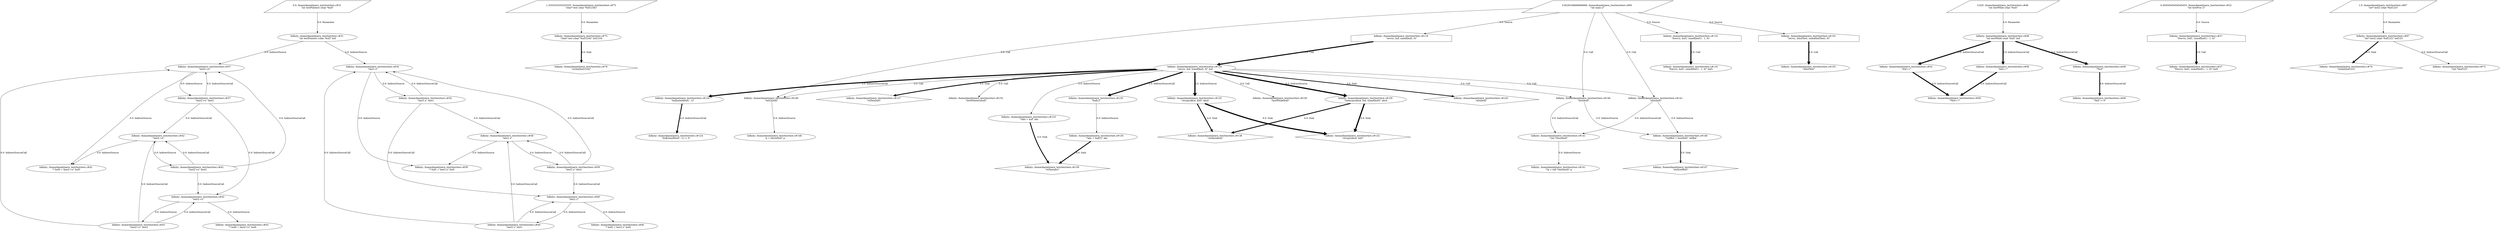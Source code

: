 digraph TaintDot {
	nodesep = 1.5
	ranksep = 1.5
	"Infinity: /home/daniel/joern_test/test/test.c#37 
\"test2->x\"" -> "Infinity: /home/daniel/joern_test/test/test.c#42 
\"* buf3 = test2->x\" buf3" [label = "0.0: IndirectSource", penwidth = 1.0]
	"Infinity: /home/daniel/joern_test/test/test.c#43 
\"* buf4 = test2->z\" buf4"
	"1.3333333333333333: /home/daniel/joern_test/test/test.c#75 
\"char* test (char *buf1234)\"" -> "Infinity: /home/daniel/joern_test/test/test.c#75 
\"char* test (char *buf1234)\" buf1234" [label = "0.0: Parameter", penwidth = 1.0]
	"Infinity: /home/daniel/joern_test/test/test.c#119 
\"recv(s, buf, sizeof(buf), 0)\" buf" -> "Infinity: /home/daniel/joern_test/test/test.c#143 
\"atoi(buf)\"" [label = "3.0: Sink", penwidth = 4.0]
	"Infinity: /home/daniel/joern_test/test/test.c#130 
\"memcpy(abcd, buf, sizeof(buf))\" abcd"
	"Infinity: /home/daniel/joern_test/test/test.c#148 
\"test2(buf)\"" -> "Infinity: /home/daniel/joern_test/test/test.c#148 
\"p = test2(buf)\" p" [label = "0.0: IndirectSource", penwidth = 1.0]
	"Infinity: /home/daniel/joern_test/test/test.c#146 
\"test(buf)\""
	"Infinity: /home/daniel/joern_test/test/test.c#31 
\"int testPointers (char *buf)\" buf" -> "Infinity: /home/daniel/joern_test/test/test.c#34 
\"test1.x\"" [label = "0.0: IndirectSource", penwidth = 1.0]
	"Infinity: /home/daniel/joern_test/test/test.c#141 
\"(int *)test(buf)\"" -> "Infinity: /home/daniel/joern_test/test/test.c#141 
\"*p = (int *)test(buf)\" p" [label = "0.0: IndirectSource", penwidth = 1.0]
	"Infinity: /home/daniel/joern_test/test/test.c#119 
\"recv(s, buf, sizeof(buf), 0)\"" [shape = house]
	"Infinity: /home/daniel/joern_test/test/test.c#46 
\"int testWhile (char *buf)\" buf" -> "Infinity: /home/daniel/joern_test/test/test.c#52 
\"buf++\"" [label = "5.0: IndirectSourceCall", penwidth = 6.0]
	"Infinity: /home/daniel/joern_test/test/test.c#116 
\"frecv(s, buf1, sizeof(buf1) - 1, 0)\"" [shape = house]
	"Infinity: /home/daniel/joern_test/test/test.c#34 
\"test1.x\"" -> "Infinity: /home/daniel/joern_test/test/test.c#34 
\"test1.x\" test1" [label = "0.0: IndirectSource", penwidth = 1.0]
	"Infinity: /home/daniel/joern_test/test/test.c#148 
\"test2(buf)\"" [shape = plain]
	"0.0: /home/daniel/joern_test/test/test.c#31 
\"int testPointers (char *buf)\"" -> "Infinity: /home/daniel/joern_test/test/test.c#31 
\"int testPointers (char *buf)\" buf" [label = "0.0: Parameter", penwidth = 1.0]
	"Infinity: /home/daniel/joern_test/test/test.c#27 
\"frecv(s, buf1, sizeof(buf1) - 1, 0)\"" [shape = house]
	"Infinity: /home/daniel/joern_test/test/test.c#43 
\"test2->z\" test2"
	"Infinity: /home/daniel/joern_test/test/test.c#139 
\"strlen(abc)\"" [shape = diamond]
	"Infinity: /home/daniel/joern_test/test/test.c#34 
\"test1.x\""
	"Infinity: /home/daniel/joern_test/test/test.c#40 
\"test1.z\" test1"
	"Infinity: /home/daniel/joern_test/test/test.c#137 
\"strlen(buf)\"" [shape = diamond]
	"Infinity: /home/daniel/joern_test/test/test.c#37 
\"test2->x\""
	"Infinity: /home/daniel/joern_test/test/test.c#75 
\"char* test (char *buf1234)\" buf1234"
	"Infinity: /home/daniel/joern_test/test/test.c#141 
\"*p = (int *)test(buf)\" p"
	"0.8229166666666666: /home/daniel/joern_test/test/test.c#85 
\"int main ()\"" -> "Infinity: /home/daniel/joern_test/test/test.c#119 
\"recv(s, buf, sizeof(buf), 0)\"" [label = "0.0: Source", penwidth = 1.0]
	"Infinity: /home/daniel/joern_test/test/test.c#119 
\"recv(s, buf, sizeof(buf), 0)\" buf"
	"Infinity: /home/daniel/joern_test/test/test.c#141 
\"test(buf)\""
	"Infinity: /home/daniel/joern_test/test/test.c#37 
\"test2->x\" test2" -> "Infinity: /home/daniel/joern_test/test/test.c#43 
\"test2->z\"" [label = "0.0: IndirectSourceCall", penwidth = 1.0]
	"Infinity: /home/daniel/joern_test/test/test.c#147 
\"atoi(retBuf)\"" [shape = diamond]
	"Infinity: /home/daniel/joern_test/test/test.c#146 
\"*retBuf = test(buf)\" retBuf"
	"Infinity: /home/daniel/joern_test/test/test.c#152 
\"testPointers(buf)\"" [shape = plain]
	"Infinity: /home/daniel/joern_test/test/test.c#34 
\"test1.x\"" -> "Infinity: /home/daniel/joern_test/test/test.c#39 
\"* buf1 = test1.x\" buf1" [label = "0.0: IndirectSource", penwidth = 1.0]
	"1.0: /home/daniel/joern_test/test/test.c#67 
\"int* test2 (char *buf123)\"" -> "Infinity: /home/daniel/joern_test/test/test.c#67 
\"int* test2 (char *buf123)\" buf123" [label = "0.0: Parameter", penwidth = 1.0]
	"0.45454545454545453: /home/daniel/joern_test/test/test.c#22 
\"int testProc ()\"" [shape = parallelogram]
	"Infinity: /home/daniel/joern_test/test/test.c#130 
\"memcpy(abcd, buf, sizeof(buf))\" abcd" -> "Infinity: /home/daniel/joern_test/test/test.c#138 
\"strlen(abcd)\"" [label = "4.0: Sink", penwidth = 5.0]
	"0.0: /home/daniel/joern_test/test/test.c#31 
\"int testPointers (char *buf)\"" [shape = parallelogram]
	"Infinity: /home/daniel/joern_test/test/test.c#116 
\"frecv(s, buf1, sizeof(buf1) - 1, 0)\"" -> "Infinity: /home/daniel/joern_test/test/test.c#116 
\"frecv(s, buf1, sizeof(buf1) - 1, 0)\" buf1" [label = "5.0: Call", penwidth = 6.0]
	"Infinity: /home/daniel/joern_test/test/test.c#75 
\"char* test (char *buf1234)\" buf1234" -> "Infinity: /home/daniel/joern_test/test/test.c#78 
\"strlen(buf1234)\"" [label = "4.0: Sink", penwidth = 5.0]
	"Infinity: /home/daniel/joern_test/test/test.c#37 
\"test2->x\" test2" -> "Infinity: /home/daniel/joern_test/test/test.c#37 
\"test2->x\"" [label = "0.0: IndirectSourceCall", penwidth = 1.0]
	"Infinity: /home/daniel/joern_test/test/test.c#119 
\"recv(s, buf, sizeof(buf), 0)\" buf" -> "Infinity: /home/daniel/joern_test/test/test.c#141 
\"test(buf)\"" [label = "0.0: Call", penwidth = 1.0]
	"Infinity: /home/daniel/joern_test/test/test.c#39 
\"* buf1 = test1.x\" buf1"
	"Infinity: /home/daniel/joern_test/test/test.c#67 
\"int* test2 (char *buf123)\" buf123" -> "Infinity: /home/daniel/joern_test/test/test.c#70 
\"strlen(buf123)\"" [label = "4.0: Sink", penwidth = 5.0]
	"Infinity: /home/daniel/joern_test/test/test.c#42 
\"test2->x\"" -> "Infinity: /home/daniel/joern_test/test/test.c#42 
\"* buf3 = test2->x\" buf3" [label = "0.0: IndirectSource", penwidth = 1.0]
	"Infinity: /home/daniel/joern_test/test/test.c#141 
\"test(buf)\"" -> "Infinity: /home/daniel/joern_test/test/test.c#146 
\"*retBuf = test(buf)\" retBuf" [label = "0.0: IndirectSource", penwidth = 1.0]
	"Infinity: /home/daniel/joern_test/test/test.c#146 
\"test(buf)\"" [shape = plain]
	"Infinity: /home/daniel/joern_test/test/test.c#40 
\"* buf2 = test1.z\" buf2"
	"Infinity: /home/daniel/joern_test/test/test.c#141 
\"test(buf)\"" [shape = plain]
	"Infinity: /home/daniel/joern_test/test/test.c#119 
\"recv(s, buf, sizeof(buf), 0)\" buf" -> "Infinity: /home/daniel/joern_test/test/test.c#124 
\"buf[sizeof(buf) - 1]\"" [label = "5.0: IndirectSourceCall", penwidth = 6.0]
	"Infinity: /home/daniel/joern_test/test/test.c#27 
\"frecv(s, buf1, sizeof(buf1) - 1, 0)\" buf1"
	"Infinity: /home/daniel/joern_test/test/test.c#46 
\"int testWhile (char *buf)\" buf"
	"Infinity: /home/daniel/joern_test/test/test.c#146 
\"test(buf)\"" -> "Infinity: /home/daniel/joern_test/test/test.c#141 
\"(int *)test(buf)\"" [label = "0.0: IndirectSourceCall", penwidth = 1.0]
	"Infinity: /home/daniel/joern_test/test/test.c#31 
\"int testPointers (char *buf)\" buf" -> "Infinity: /home/daniel/joern_test/test/test.c#37 
\"test2->x\"" [label = "0.0: IndirectSource", penwidth = 1.0]
	"Infinity: /home/daniel/joern_test/test/test.c#39 
\"test1.x\" test1" -> "Infinity: /home/daniel/joern_test/test/test.c#40 
\"test1.z\"" [label = "0.0: IndirectSourceCall", penwidth = 1.0]
	"Infinity: /home/daniel/joern_test/test/test.c#43 
\"test2->z\"" -> "Infinity: /home/daniel/joern_test/test/test.c#43 
\"* buf4 = test2->z\" buf4" [label = "0.0: IndirectSource", penwidth = 1.0]
	"Infinity: /home/daniel/joern_test/test/test.c#42 
\"test2->x\" test2" -> "Infinity: /home/daniel/joern_test/test/test.c#42 
\"test2->x\"" [label = "0.0: IndirectSourceCall", penwidth = 1.0]
	"Infinity: /home/daniel/joern_test/test/test.c#155 
\"recv(s, &bufTest, sizeof(bufTest), 0)\"" -> "Infinity: /home/daniel/joern_test/test/test.c#155 
\"&bufTest\"" [label = "5.0: Call", penwidth = 6.0]
	"Infinity: /home/daniel/joern_test/test/test.c#119 
\"recv(s, buf, sizeof(buf), 0)\" buf" -> "Infinity: /home/daniel/joern_test/test/test.c#137 
\"strlen(buf)\"" [label = "4.0: Sink", penwidth = 5.0]
	"Infinity: /home/daniel/joern_test/test/test.c#34 
\"test1.x\" test1" -> "Infinity: /home/daniel/joern_test/test/test.c#34 
\"test1.x\"" [label = "0.0: IndirectSourceCall", penwidth = 1.0]
	"Infinity: /home/daniel/joern_test/test/test.c#141 
\"test(buf)\"" -> "Infinity: /home/daniel/joern_test/test/test.c#141 
\"(int *)test(buf)\"" [label = "0.0: IndirectSourceCall", penwidth = 1.0]
	"Infinity: /home/daniel/joern_test/test/test.c#130 
\"memcpy(abcd, buf, sizeof(buf))\" abcd" -> "Infinity: /home/daniel/joern_test/test/test.c#132 
\"strcpy(abcd, buf)\"" [label = "6.0: Sink", penwidth = 7.0]
	"Infinity: /home/daniel/joern_test/test/test.c#132 
\"strcpy(abcd, buf)\" abcd" -> "Infinity: /home/daniel/joern_test/test/test.c#138 
\"strlen(abcd)\"" [label = "4.0: Sink", penwidth = 5.0]
	"Infinity: /home/daniel/joern_test/test/test.c#27 
\"frecv(s, buf1, sizeof(buf1) - 1, 0)\"" -> "Infinity: /home/daniel/joern_test/test/test.c#27 
\"frecv(s, buf1, sizeof(buf1) - 1, 0)\" buf1" [label = "5.0: Call", penwidth = 6.0]
	"0.8229166666666666: /home/daniel/joern_test/test/test.c#85 
\"int main ()\"" -> "Infinity: /home/daniel/joern_test/test/test.c#141 
\"test(buf)\"" [label = "0.0: Call", penwidth = 1.0]
	"Infinity: /home/daniel/joern_test/test/test.c#119 
\"recv(s, buf, sizeof(buf), 0)\" buf" -> "Infinity: /home/daniel/joern_test/test/test.c#152 
\"testPointers(buf)\"" [label = "0.0: Call", penwidth = 1.0]
	"0.45454545454545453: /home/daniel/joern_test/test/test.c#22 
\"int testProc ()\"" -> "Infinity: /home/daniel/joern_test/test/test.c#27 
\"frecv(s, buf1, sizeof(buf1) - 1, 0)\"" [label = "0.0: Source", penwidth = 1.0]
	"Infinity: /home/daniel/joern_test/test/test.c#40 
\"test1.z\"" -> "Infinity: /home/daniel/joern_test/test/test.c#40 
\"test1.z\" test1" [label = "0.0: IndirectSource", penwidth = 1.0]
	"Infinity: /home/daniel/joern_test/test/test.c#40 
\"test1.z\""
	"Infinity: /home/daniel/joern_test/test/test.c#133 
\"*abc = buf\" abc" -> "Infinity: /home/daniel/joern_test/test/test.c#139 
\"strlen(abc)\"" [label = "4.0: Sink", penwidth = 5.0]
	"Infinity: /home/daniel/joern_test/test/test.c#135 
\"buf[1]\""
	"Infinity: /home/daniel/joern_test/test/test.c#70 
\"strlen(buf123)\"" [shape = diamond]
	"Infinity: /home/daniel/joern_test/test/test.c#39 
\"test1.x\" test1" -> "Infinity: /home/daniel/joern_test/test/test.c#39 
\"test1.x\"" [label = "0.0: IndirectSourceCall", penwidth = 1.0]
	"Infinity: /home/daniel/joern_test/test/test.c#43 
\"test2->z\""
	"Infinity: /home/daniel/joern_test/test/test.c#138 
\"strlen(abcd)\"" [shape = diamond]
	"Infinity: /home/daniel/joern_test/test/test.c#132 
\"strcpy(abcd, buf)\"" [shape = diamond]
	"Infinity: /home/daniel/joern_test/test/test.c#34 
\"test1.x\" test1" -> "Infinity: /home/daniel/joern_test/test/test.c#39 
\"test1.x\"" [label = "0.0: IndirectSourceCall", penwidth = 1.0]
	"Infinity: /home/daniel/joern_test/test/test.c#34 
\"test1.x\" test1"
	"Infinity: /home/daniel/joern_test/test/test.c#56 
\"buf++\"" -> "Infinity: /home/daniel/joern_test/test/test.c#56 
\"*buf++\"" [label = "5.0: IndirectSourceCall", penwidth = 6.0]
	"Infinity: /home/daniel/joern_test/test/test.c#119 
\"recv(s, buf, sizeof(buf), 0)\" buf" -> "Infinity: /home/daniel/joern_test/test/test.c#150 
\"testWhile(buf)\"" [label = "0.0: Call", penwidth = 1.0]
	"1.3333333333333333: /home/daniel/joern_test/test/test.c#75 
\"char* test (char *buf1234)\"" [shape = parallelogram]
	"0.8229166666666666: /home/daniel/joern_test/test/test.c#85 
\"int main ()\"" -> "Infinity: /home/daniel/joern_test/test/test.c#155 
\"recv(s, &bufTest, sizeof(bufTest), 0)\"" [label = "0.0: Source", penwidth = 1.0]
	"Infinity: /home/daniel/joern_test/test/test.c#43 
\"test2->z\" test2" -> "Infinity: /home/daniel/joern_test/test/test.c#42 
\"test2->x\"" [label = "0.0: IndirectSourceCall", penwidth = 1.0]
	"Infinity: /home/daniel/joern_test/test/test.c#37 
\"test2->x\" test2"
	"Infinity: /home/daniel/joern_test/test/test.c#31 
\"int testPointers (char *buf)\" buf"
	"0.8229166666666666: /home/daniel/joern_test/test/test.c#85 
\"int main ()\"" -> "Infinity: /home/daniel/joern_test/test/test.c#148 
\"test2(buf)\"" [label = "0.0: Call", penwidth = 1.0]
	"Infinity: /home/daniel/joern_test/test/test.c#119 
\"recv(s, buf, sizeof(buf), 0)\" buf" -> "Infinity: /home/daniel/joern_test/test/test.c#133 
\"*abc = buf\" abc" [label = "0.0: IndirectSource", penwidth = 1.0]
	"Infinity: /home/daniel/joern_test/test/test.c#39 
\"test1.x\""
	"Infinity: /home/daniel/joern_test/test/test.c#132 
\"strcpy(abcd, buf)\" abcd"
	"Infinity: /home/daniel/joern_test/test/test.c#42 
\"test2->x\""
	"Infinity: /home/daniel/joern_test/test/test.c#135 
\"buf[1]\"" -> "Infinity: /home/daniel/joern_test/test/test.c#135 
\"*abc = buf[1]\" abc" [label = "0.0: IndirectSource", penwidth = 1.0]
	"Infinity: /home/daniel/joern_test/test/test.c#42 
\"test2->x\" test2" -> "Infinity: /home/daniel/joern_test/test/test.c#37 
\"test2->x\"" [label = "0.0: IndirectSourceCall", penwidth = 1.0]
	"Infinity: /home/daniel/joern_test/test/test.c#42 
\"* buf3 = test2->x\" buf3"
	"Infinity: /home/daniel/joern_test/test/test.c#37 
\"test2->x\"" -> "Infinity: /home/daniel/joern_test/test/test.c#37 
\"test2->x\" test2" [label = "0.0: IndirectSource", penwidth = 1.0]
	"Infinity: /home/daniel/joern_test/test/test.c#119 
\"recv(s, buf, sizeof(buf), 0)\" buf" -> "Infinity: /home/daniel/joern_test/test/test.c#135 
\"buf[1]\"" [label = "5.0: IndirectSourceCall", penwidth = 6.0]
	"Infinity: /home/daniel/joern_test/test/test.c#124 
\"buf[sizeof(buf) - 1]\""
	"3.625: /home/daniel/joern_test/test/test.c#46 
\"int testWhile (char *buf)\"" [shape = parallelogram]
	"1.0: /home/daniel/joern_test/test/test.c#67 
\"int* test2 (char *buf123)\"" [shape = parallelogram]
	"Infinity: /home/daniel/joern_test/test/test.c#46 
\"int testWhile (char *buf)\" buf" -> "Infinity: /home/daniel/joern_test/test/test.c#49 
\"*buf\"" [label = "5.0: IndirectSourceCall", penwidth = 6.0]
	"0.8229166666666666: /home/daniel/joern_test/test/test.c#85 
\"int main ()\"" [shape = parallelogram]
	"Infinity: /home/daniel/joern_test/test/test.c#40 
\"test1.z\" test1" -> "Infinity: /home/daniel/joern_test/test/test.c#34 
\"test1.x\"" [label = "0.0: IndirectSourceCall", penwidth = 1.0]
	"Infinity: /home/daniel/joern_test/test/test.c#49 
\"*buf != 0\""
	"Infinity: /home/daniel/joern_test/test/test.c#72 
\"(int *)buf123\""
	"Infinity: /home/daniel/joern_test/test/test.c#37 
\"test2->x\" test2" -> "Infinity: /home/daniel/joern_test/test/test.c#42 
\"test2->x\"" [label = "0.0: IndirectSourceCall", penwidth = 1.0]
	"Infinity: /home/daniel/joern_test/test/test.c#150 
\"testWhile(buf)\"" [shape = plain]
	"Infinity: /home/daniel/joern_test/test/test.c#119 
\"recv(s, buf, sizeof(buf), 0)\"" -> "Infinity: /home/daniel/joern_test/test/test.c#119 
\"recv(s, buf, sizeof(buf), 0)\" buf" [label = "5.0: Call", penwidth = 6.0]
	"0.8229166666666666: /home/daniel/joern_test/test/test.c#85 
\"int main ()\"" -> "Infinity: /home/daniel/joern_test/test/test.c#116 
\"frecv(s, buf1, sizeof(buf1) - 1, 0)\"" [label = "0.0: Source", penwidth = 1.0]
	"Infinity: /home/daniel/joern_test/test/test.c#148 
\"p = test2(buf)\" p"
	"Infinity: /home/daniel/joern_test/test/test.c#52 
\"buf++\"" -> "Infinity: /home/daniel/joern_test/test/test.c#56 
\"*buf++\"" [label = "5.0: IndirectSourceCall", penwidth = 6.0]
	"Infinity: /home/daniel/joern_test/test/test.c#119 
\"recv(s, buf, sizeof(buf), 0)\" buf" -> "Infinity: /home/daniel/joern_test/test/test.c#148 
\"test2(buf)\"" [label = "0.0: Call", penwidth = 1.0]
	"Infinity: /home/daniel/joern_test/test/test.c#42 
\"test2->x\" test2" -> "Infinity: /home/daniel/joern_test/test/test.c#43 
\"test2->z\"" [label = "0.0: IndirectSourceCall", penwidth = 1.0]
	"Infinity: /home/daniel/joern_test/test/test.c#133 
\"*abc = buf\" abc"
	"Infinity: /home/daniel/joern_test/test/test.c#155 
\"&bufTest\""
	"Infinity: /home/daniel/joern_test/test/test.c#43 
\"test2->z\"" -> "Infinity: /home/daniel/joern_test/test/test.c#43 
\"test2->z\" test2" [label = "0.0: IndirectSource", penwidth = 1.0]
	"Infinity: /home/daniel/joern_test/test/test.c#39 
\"test1.x\" test1" -> "Infinity: /home/daniel/joern_test/test/test.c#34 
\"test1.x\"" [label = "0.0: IndirectSourceCall", penwidth = 1.0]
	"Infinity: /home/daniel/joern_test/test/test.c#124 
\"buf[sizeof(buf) - 1] != 0\""
	"3.625: /home/daniel/joern_test/test/test.c#46 
\"int testWhile (char *buf)\"" -> "Infinity: /home/daniel/joern_test/test/test.c#46 
\"int testWhile (char *buf)\" buf" [label = "0.0: Parameter", penwidth = 1.0]
	"Infinity: /home/daniel/joern_test/test/test.c#78 
\"strlen(buf1234)\"" [shape = diamond]
	"Infinity: /home/daniel/joern_test/test/test.c#52 
\"buf++\""
	"Infinity: /home/daniel/joern_test/test/test.c#43 
\"test2->z\" test2" -> "Infinity: /home/daniel/joern_test/test/test.c#43 
\"test2->z\"" [label = "0.0: IndirectSourceCall", penwidth = 1.0]
	"0.8229166666666666: /home/daniel/joern_test/test/test.c#85 
\"int main ()\"" -> "Infinity: /home/daniel/joern_test/test/test.c#146 
\"test(buf)\"" [label = "0.0: Call", penwidth = 1.0]
	"Infinity: /home/daniel/joern_test/test/test.c#46 
\"int testWhile (char *buf)\" buf" -> "Infinity: /home/daniel/joern_test/test/test.c#56 
\"buf++\"" [label = "5.0: IndirectSourceCall", penwidth = 6.0]
	"Infinity: /home/daniel/joern_test/test/test.c#40 
\"test1.z\" test1" -> "Infinity: /home/daniel/joern_test/test/test.c#40 
\"test1.z\"" [label = "0.0: IndirectSourceCall", penwidth = 1.0]
	"Infinity: /home/daniel/joern_test/test/test.c#39 
\"test1.x\"" -> "Infinity: /home/daniel/joern_test/test/test.c#39 
\"* buf1 = test1.x\" buf1" [label = "0.0: IndirectSource", penwidth = 1.0]
	"Infinity: /home/daniel/joern_test/test/test.c#39 
\"test1.x\" test1"
	"Infinity: /home/daniel/joern_test/test/test.c#42 
\"test2->x\" test2"
	"Infinity: /home/daniel/joern_test/test/test.c#124 
\"buf[sizeof(buf) - 1]\"" -> "Infinity: /home/daniel/joern_test/test/test.c#124 
\"buf[sizeof(buf) - 1] != 0\"" [label = "4.0: IndirectSourceCall", penwidth = 5.0]
	"Infinity: /home/daniel/joern_test/test/test.c#146 
\"test(buf)\"" -> "Infinity: /home/daniel/joern_test/test/test.c#146 
\"*retBuf = test(buf)\" retBuf" [label = "0.0: IndirectSource", penwidth = 1.0]
	"Infinity: /home/daniel/joern_test/test/test.c#34 
\"test1.x\" test1" -> "Infinity: /home/daniel/joern_test/test/test.c#40 
\"test1.z\"" [label = "0.0: IndirectSourceCall", penwidth = 1.0]
	"Infinity: /home/daniel/joern_test/test/test.c#119 
\"recv(s, buf, sizeof(buf), 0)\" buf" -> "Infinity: /home/daniel/joern_test/test/test.c#146 
\"test(buf)\"" [label = "0.0: Call", penwidth = 1.0]
	"Infinity: /home/daniel/joern_test/test/test.c#141 
\"(int *)test(buf)\""
	"Infinity: /home/daniel/joern_test/test/test.c#116 
\"frecv(s, buf1, sizeof(buf1) - 1, 0)\" buf1"
	"Infinity: /home/daniel/joern_test/test/test.c#155 
\"recv(s, &bufTest, sizeof(bufTest), 0)\"" [shape = house]
	"Infinity: /home/daniel/joern_test/test/test.c#40 
\"test1.z\"" -> "Infinity: /home/daniel/joern_test/test/test.c#40 
\"* buf2 = test1.z\" buf2" [label = "0.0: IndirectSource", penwidth = 1.0]
	"Infinity: /home/daniel/joern_test/test/test.c#56 
\"*buf++\""
	"Infinity: /home/daniel/joern_test/test/test.c#56 
\"buf++\""
	"Infinity: /home/daniel/joern_test/test/test.c#40 
\"test1.z\" test1" -> "Infinity: /home/daniel/joern_test/test/test.c#39 
\"test1.x\"" [label = "0.0: IndirectSourceCall", penwidth = 1.0]
	"Infinity: /home/daniel/joern_test/test/test.c#148 
\"test2(buf)\""
	"Infinity: /home/daniel/joern_test/test/test.c#135 
\"*abc = buf[1]\" abc" -> "Infinity: /home/daniel/joern_test/test/test.c#139 
\"strlen(abc)\"" [label = "4.0: Sink", penwidth = 5.0]
	"Infinity: /home/daniel/joern_test/test/test.c#146 
\"*retBuf = test(buf)\" retBuf" -> "Infinity: /home/daniel/joern_test/test/test.c#147 
\"atoi(retBuf)\"" [label = "3.0: Sink", penwidth = 4.0]
	"Infinity: /home/daniel/joern_test/test/test.c#67 
\"int* test2 (char *buf123)\" buf123" -> "Infinity: /home/daniel/joern_test/test/test.c#72 
\"(int *)buf123\"" [label = "0.0: IndirectSourceCall", penwidth = 1.0]
	"Infinity: /home/daniel/joern_test/test/test.c#132 
\"strcpy(abcd, buf)\" abcd" -> "Infinity: /home/daniel/joern_test/test/test.c#132 
\"strcpy(abcd, buf)\"" [label = "6.0: Sink", penwidth = 7.0]
	"Infinity: /home/daniel/joern_test/test/test.c#143 
\"atoi(buf)\"" [shape = diamond]
	"Infinity: /home/daniel/joern_test/test/test.c#67 
\"int* test2 (char *buf123)\" buf123"
	"Infinity: /home/daniel/joern_test/test/test.c#119 
\"recv(s, buf, sizeof(buf), 0)\" buf" -> "Infinity: /home/daniel/joern_test/test/test.c#132 
\"strcpy(abcd, buf)\" abcd" [label = "6.0: IndirectSource", penwidth = 7.0]
	"Infinity: /home/daniel/joern_test/test/test.c#49 
\"*buf\""
	"Infinity: /home/daniel/joern_test/test/test.c#39 
\"test1.x\"" -> "Infinity: /home/daniel/joern_test/test/test.c#39 
\"test1.x\" test1" [label = "0.0: IndirectSource", penwidth = 1.0]
	"Infinity: /home/daniel/joern_test/test/test.c#49 
\"*buf\"" -> "Infinity: /home/daniel/joern_test/test/test.c#49 
\"*buf != 0\"" [label = "4.0: IndirectSourceCall", penwidth = 5.0]
	"Infinity: /home/daniel/joern_test/test/test.c#119 
\"recv(s, buf, sizeof(buf), 0)\" buf" -> "Infinity: /home/daniel/joern_test/test/test.c#130 
\"memcpy(abcd, buf, sizeof(buf))\" abcd" [label = "6.0: IndirectSource", penwidth = 7.0]
	"Infinity: /home/daniel/joern_test/test/test.c#43 
\"test2->z\" test2" -> "Infinity: /home/daniel/joern_test/test/test.c#37 
\"test2->x\"" [label = "0.0: IndirectSourceCall", penwidth = 1.0]
	"Infinity: /home/daniel/joern_test/test/test.c#42 
\"test2->x\"" -> "Infinity: /home/daniel/joern_test/test/test.c#42 
\"test2->x\" test2" [label = "0.0: IndirectSource", penwidth = 1.0]
	"Infinity: /home/daniel/joern_test/test/test.c#135 
\"*abc = buf[1]\" abc"
}